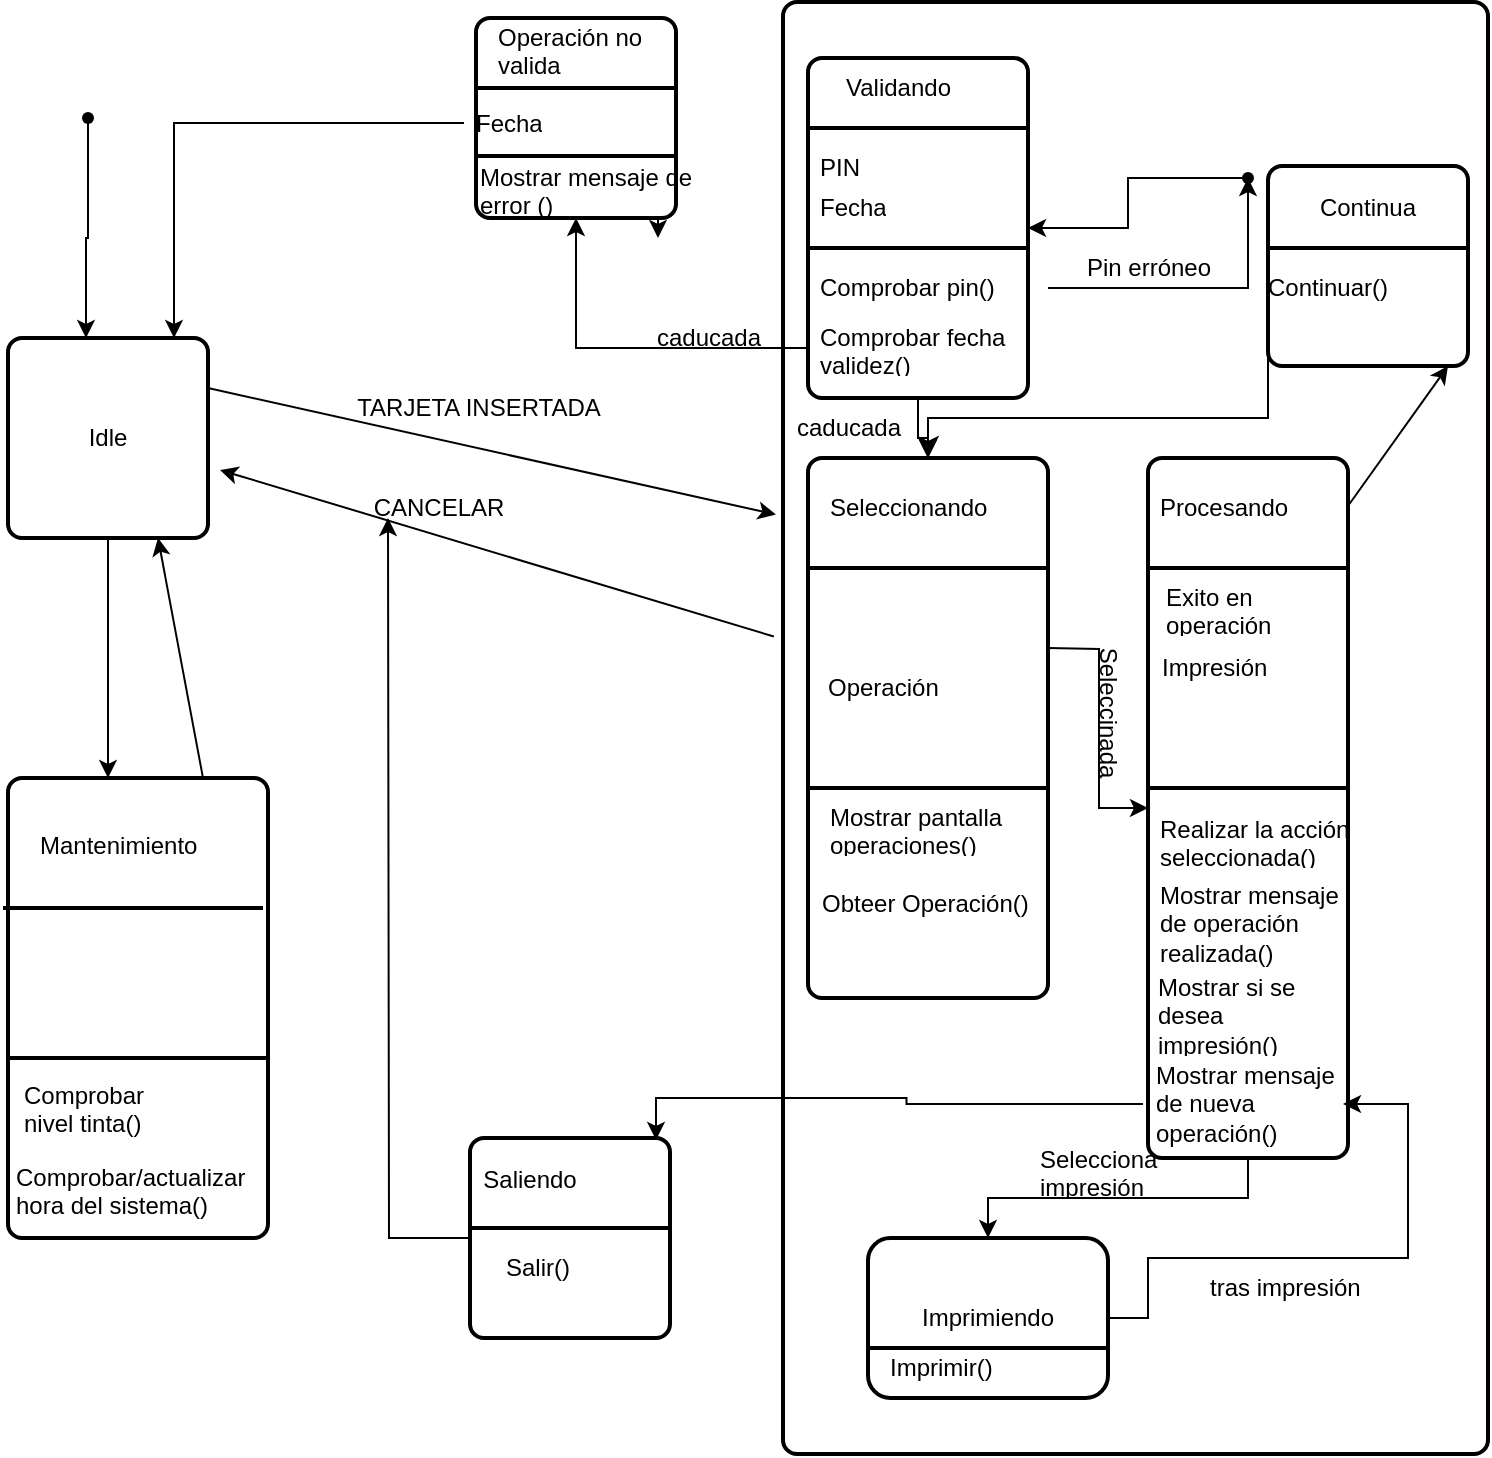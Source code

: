 <mxfile version="20.8.16" type="device"><diagram id="prtHgNgQTEPvFCAcTncT" name="Page-1"><mxGraphModel dx="1658" dy="828" grid="1" gridSize="10" guides="1" tooltips="1" connect="1" arrows="1" fold="1" page="1" pageScale="1" pageWidth="827" pageHeight="1169" math="0" shadow="0"><root><mxCell id="0"/><mxCell id="1" parent="0"/><mxCell id="qRAIEvkm79CRx9bSFiJr-3" style="edgeStyle=orthogonalEdgeStyle;rounded=0;orthogonalLoop=1;jettySize=auto;html=1;entryX=0.39;entryY=0;entryDx=0;entryDy=0;entryPerimeter=0;" edge="1" parent="1" source="qRAIEvkm79CRx9bSFiJr-1" target="qRAIEvkm79CRx9bSFiJr-2"><mxGeometry relative="1" as="geometry"/></mxCell><mxCell id="qRAIEvkm79CRx9bSFiJr-1" value="" style="shape=waypoint;sketch=0;fillStyle=solid;size=6;pointerEvents=1;points=[];fillColor=none;resizable=0;rotatable=0;perimeter=centerPerimeter;snapToPoint=1;" vertex="1" parent="1"><mxGeometry x="110" y="100" width="20" height="20" as="geometry"/></mxCell><mxCell id="qRAIEvkm79CRx9bSFiJr-4" style="edgeStyle=orthogonalEdgeStyle;rounded=0;orthogonalLoop=1;jettySize=auto;html=1;" edge="1" parent="1" source="qRAIEvkm79CRx9bSFiJr-2" target="qRAIEvkm79CRx9bSFiJr-5"><mxGeometry relative="1" as="geometry"><mxPoint x="100" y="500" as="targetPoint"/><Array as="points"><mxPoint x="100" y="480"/></Array></mxGeometry></mxCell><mxCell id="qRAIEvkm79CRx9bSFiJr-2" value="Idle" style="rounded=1;whiteSpace=wrap;html=1;absoluteArcSize=1;arcSize=14;strokeWidth=2;" vertex="1" parent="1"><mxGeometry x="80" y="220" width="100" height="100" as="geometry"/></mxCell><mxCell id="qRAIEvkm79CRx9bSFiJr-5" value="" style="rounded=1;whiteSpace=wrap;html=1;absoluteArcSize=1;arcSize=14;strokeWidth=2;" vertex="1" parent="1"><mxGeometry x="80" y="440" width="130" height="230" as="geometry"/></mxCell><mxCell id="qRAIEvkm79CRx9bSFiJr-7" value="Mantenimiento" style="text;strokeColor=none;fillColor=none;align=left;verticalAlign=top;spacingLeft=4;spacingRight=4;overflow=hidden;rotatable=0;points=[[0,0.5],[1,0.5]];portConstraint=eastwest;whiteSpace=wrap;html=1;" vertex="1" parent="1"><mxGeometry x="90" y="460" width="90" height="26" as="geometry"/></mxCell><mxCell id="qRAIEvkm79CRx9bSFiJr-8" value="Comprobar nivel tinta()" style="text;strokeColor=none;fillColor=none;align=left;verticalAlign=top;spacingLeft=4;spacingRight=4;overflow=hidden;rotatable=0;points=[[0,0.5],[1,0.5]];portConstraint=eastwest;whiteSpace=wrap;html=1;" vertex="1" parent="1"><mxGeometry x="82" y="585" width="90" height="36" as="geometry"/></mxCell><mxCell id="qRAIEvkm79CRx9bSFiJr-10" value="" style="endArrow=classic;html=1;rounded=0;exitX=0.75;exitY=0;exitDx=0;exitDy=0;entryX=0.75;entryY=1;entryDx=0;entryDy=0;" edge="1" parent="1" source="qRAIEvkm79CRx9bSFiJr-5" target="qRAIEvkm79CRx9bSFiJr-2"><mxGeometry width="50" height="50" relative="1" as="geometry"><mxPoint x="390" y="440" as="sourcePoint"/><mxPoint x="440" y="390" as="targetPoint"/></mxGeometry></mxCell><mxCell id="qRAIEvkm79CRx9bSFiJr-11" value="" style="endArrow=classic;html=1;rounded=0;exitX=1;exitY=0.25;exitDx=0;exitDy=0;startArrow=none;entryX=-0.01;entryY=0.353;entryDx=0;entryDy=0;entryPerimeter=0;" edge="1" parent="1" source="qRAIEvkm79CRx9bSFiJr-2" target="qRAIEvkm79CRx9bSFiJr-15"><mxGeometry width="50" height="50" relative="1" as="geometry"><mxPoint x="370" y="237.5" as="sourcePoint"/><mxPoint x="430" y="238" as="targetPoint"/></mxGeometry></mxCell><mxCell id="qRAIEvkm79CRx9bSFiJr-15" value="" style="rounded=1;whiteSpace=wrap;html=1;absoluteArcSize=1;arcSize=14;strokeWidth=2;" vertex="1" parent="1"><mxGeometry x="467.5" y="52" width="352.5" height="726" as="geometry"/></mxCell><mxCell id="qRAIEvkm79CRx9bSFiJr-16" value="CANCELAR" style="text;html=1;align=center;verticalAlign=middle;resizable=0;points=[];autosize=1;strokeColor=none;fillColor=none;" vertex="1" parent="1"><mxGeometry x="250" y="290" width="90" height="30" as="geometry"/></mxCell><mxCell id="qRAIEvkm79CRx9bSFiJr-17" value="" style="endArrow=classic;html=1;rounded=0;exitX=-0.013;exitY=0.437;exitDx=0;exitDy=0;exitPerimeter=0;entryX=1.06;entryY=0.66;entryDx=0;entryDy=0;entryPerimeter=0;" edge="1" parent="1" source="qRAIEvkm79CRx9bSFiJr-15" target="qRAIEvkm79CRx9bSFiJr-2"><mxGeometry width="50" height="50" relative="1" as="geometry"><mxPoint x="390" y="440" as="sourcePoint"/><mxPoint x="440" y="390" as="targetPoint"/></mxGeometry></mxCell><mxCell id="qRAIEvkm79CRx9bSFiJr-18" value="TARJETA INSERTADA" style="text;html=1;align=center;verticalAlign=middle;resizable=0;points=[];autosize=1;strokeColor=none;fillColor=none;" vertex="1" parent="1"><mxGeometry x="240" y="240" width="150" height="30" as="geometry"/></mxCell><mxCell id="qRAIEvkm79CRx9bSFiJr-22" value="" style="edgeStyle=orthogonalEdgeStyle;rounded=0;orthogonalLoop=1;jettySize=auto;html=1;" edge="1" parent="1" source="qRAIEvkm79CRx9bSFiJr-19" target="qRAIEvkm79CRx9bSFiJr-21"><mxGeometry relative="1" as="geometry"/></mxCell><mxCell id="qRAIEvkm79CRx9bSFiJr-19" value="" style="shape=waypoint;sketch=0;fillStyle=solid;size=6;pointerEvents=1;points=[];fillColor=none;resizable=0;rotatable=0;perimeter=centerPerimeter;snapToPoint=1;" vertex="1" parent="1"><mxGeometry x="690" y="130" width="20" height="20" as="geometry"/></mxCell><mxCell id="qRAIEvkm79CRx9bSFiJr-28" value="" style="edgeStyle=orthogonalEdgeStyle;rounded=0;orthogonalLoop=1;jettySize=auto;html=1;" edge="1" parent="1" source="qRAIEvkm79CRx9bSFiJr-21" target="qRAIEvkm79CRx9bSFiJr-27"><mxGeometry relative="1" as="geometry"/></mxCell><mxCell id="qRAIEvkm79CRx9bSFiJr-21" value="" style="rounded=1;whiteSpace=wrap;html=1;absoluteArcSize=1;arcSize=14;strokeWidth=2;" vertex="1" parent="1"><mxGeometry x="480" y="80" width="110" height="170" as="geometry"/></mxCell><mxCell id="qRAIEvkm79CRx9bSFiJr-23" value="" style="line;strokeWidth=2;html=1;" vertex="1" parent="1"><mxGeometry x="480" y="170" width="110" height="10" as="geometry"/></mxCell><mxCell id="qRAIEvkm79CRx9bSFiJr-24" value="Validando" style="text;strokeColor=none;fillColor=none;align=left;verticalAlign=middle;spacingLeft=4;spacingRight=4;overflow=hidden;points=[[0,0.5],[1,0.5]];portConstraint=eastwest;rotatable=0;whiteSpace=wrap;html=1;" vertex="1" parent="1"><mxGeometry x="492.5" y="80" width="80" height="30" as="geometry"/></mxCell><mxCell id="qRAIEvkm79CRx9bSFiJr-50" style="edgeStyle=orthogonalEdgeStyle;rounded=0;orthogonalLoop=1;jettySize=auto;html=1;entryX=0.5;entryY=0.3;entryDx=0;entryDy=0;entryPerimeter=0;" edge="1" parent="1" source="qRAIEvkm79CRx9bSFiJr-25" target="qRAIEvkm79CRx9bSFiJr-19"><mxGeometry relative="1" as="geometry"/></mxCell><mxCell id="qRAIEvkm79CRx9bSFiJr-25" value="Comprobar pin()" style="text;strokeColor=none;fillColor=none;align=left;verticalAlign=middle;spacingLeft=4;spacingRight=4;overflow=hidden;points=[[0,0.5],[1,0.5]];portConstraint=eastwest;rotatable=0;whiteSpace=wrap;html=1;" vertex="1" parent="1"><mxGeometry x="480" y="180" width="120" height="30" as="geometry"/></mxCell><mxCell id="qRAIEvkm79CRx9bSFiJr-53" value="" style="edgeStyle=orthogonalEdgeStyle;rounded=0;orthogonalLoop=1;jettySize=auto;html=1;" edge="1" parent="1" source="qRAIEvkm79CRx9bSFiJr-26" target="qRAIEvkm79CRx9bSFiJr-56"><mxGeometry relative="1" as="geometry"><mxPoint x="380" y="160" as="targetPoint"/></mxGeometry></mxCell><mxCell id="qRAIEvkm79CRx9bSFiJr-26" value="Comprobar fecha validez()" style="text;strokeColor=none;fillColor=none;align=left;verticalAlign=middle;spacingLeft=4;spacingRight=4;overflow=hidden;points=[[0,0.5],[1,0.5]];portConstraint=eastwest;rotatable=0;whiteSpace=wrap;html=1;" vertex="1" parent="1"><mxGeometry x="480" y="210" width="120" height="30" as="geometry"/></mxCell><mxCell id="qRAIEvkm79CRx9bSFiJr-27" value="" style="rounded=1;whiteSpace=wrap;html=1;absoluteArcSize=1;arcSize=14;strokeWidth=2;" vertex="1" parent="1"><mxGeometry x="480" y="280" width="120" height="270" as="geometry"/></mxCell><mxCell id="qRAIEvkm79CRx9bSFiJr-29" value="" style="line;strokeWidth=2;html=1;" vertex="1" parent="1"><mxGeometry x="480" y="330" width="120" height="10" as="geometry"/></mxCell><mxCell id="qRAIEvkm79CRx9bSFiJr-30" value="Seleccionando" style="text;strokeColor=none;fillColor=none;align=left;verticalAlign=middle;spacingLeft=4;spacingRight=4;overflow=hidden;points=[[0,0.5],[1,0.5]];portConstraint=eastwest;rotatable=0;whiteSpace=wrap;html=1;" vertex="1" parent="1"><mxGeometry x="485" y="290" width="95" height="30" as="geometry"/></mxCell><mxCell id="qRAIEvkm79CRx9bSFiJr-31" value="Comprobar/actualizar hora del sistema()" style="text;strokeColor=none;fillColor=none;align=left;verticalAlign=top;spacingLeft=4;spacingRight=4;overflow=hidden;rotatable=0;points=[[0,0.5],[1,0.5]];portConstraint=eastwest;whiteSpace=wrap;html=1;" vertex="1" parent="1"><mxGeometry x="77.5" y="626" width="135" height="44" as="geometry"/></mxCell><mxCell id="qRAIEvkm79CRx9bSFiJr-34" value="Obteer Operación()" style="text;strokeColor=none;fillColor=none;align=left;verticalAlign=middle;spacingLeft=4;spacingRight=4;overflow=hidden;points=[[0,0.5],[1,0.5]];portConstraint=eastwest;rotatable=0;whiteSpace=wrap;html=1;" vertex="1" parent="1"><mxGeometry x="481" y="488" width="120" height="30" as="geometry"/></mxCell><mxCell id="qRAIEvkm79CRx9bSFiJr-37" value="" style="line;strokeWidth=2;html=1;" vertex="1" parent="1"><mxGeometry x="80" y="575" width="130" height="10" as="geometry"/></mxCell><mxCell id="qRAIEvkm79CRx9bSFiJr-38" value="" style="line;strokeWidth=2;html=1;" vertex="1" parent="1"><mxGeometry x="77.5" y="500" width="130" height="10" as="geometry"/></mxCell><mxCell id="qRAIEvkm79CRx9bSFiJr-39" value="" style="line;strokeWidth=2;html=1;" vertex="1" parent="1"><mxGeometry x="480" y="110" width="110" height="10" as="geometry"/></mxCell><mxCell id="qRAIEvkm79CRx9bSFiJr-40" value="PIN" style="text;strokeColor=none;fillColor=none;align=left;verticalAlign=middle;spacingLeft=4;spacingRight=4;overflow=hidden;points=[[0,0.5],[1,0.5]];portConstraint=eastwest;rotatable=0;whiteSpace=wrap;html=1;" vertex="1" parent="1"><mxGeometry x="480" y="120" width="120" height="30" as="geometry"/></mxCell><mxCell id="qRAIEvkm79CRx9bSFiJr-41" value="Fecha" style="text;strokeColor=none;fillColor=none;align=left;verticalAlign=middle;spacingLeft=4;spacingRight=4;overflow=hidden;points=[[0,0.5],[1,0.5]];portConstraint=eastwest;rotatable=0;whiteSpace=wrap;html=1;" vertex="1" parent="1"><mxGeometry x="480" y="140" width="120" height="30" as="geometry"/></mxCell><mxCell id="qRAIEvkm79CRx9bSFiJr-42" value="" style="line;strokeWidth=2;html=1;" vertex="1" parent="1"><mxGeometry x="480" y="440" width="120" height="10" as="geometry"/></mxCell><mxCell id="qRAIEvkm79CRx9bSFiJr-47" value="" style="edgeStyle=orthogonalEdgeStyle;rounded=0;orthogonalLoop=1;jettySize=auto;html=1;" edge="1" parent="1" target="qRAIEvkm79CRx9bSFiJr-46"><mxGeometry relative="1" as="geometry"><mxPoint x="600" y="375" as="sourcePoint"/></mxGeometry></mxCell><mxCell id="qRAIEvkm79CRx9bSFiJr-45" value="Operación" style="text;strokeColor=none;fillColor=none;align=left;verticalAlign=middle;spacingLeft=4;spacingRight=4;overflow=hidden;points=[[0,0.5],[1,0.5]];portConstraint=eastwest;rotatable=0;whiteSpace=wrap;html=1;" vertex="1" parent="1"><mxGeometry x="483.5" y="380" width="115" height="30" as="geometry"/></mxCell><mxCell id="qRAIEvkm79CRx9bSFiJr-77" style="edgeStyle=orthogonalEdgeStyle;rounded=0;orthogonalLoop=1;jettySize=auto;html=1;exitX=0.5;exitY=1;exitDx=0;exitDy=0;" edge="1" parent="1" source="qRAIEvkm79CRx9bSFiJr-46" target="qRAIEvkm79CRx9bSFiJr-76"><mxGeometry relative="1" as="geometry"/></mxCell><mxCell id="qRAIEvkm79CRx9bSFiJr-46" value="" style="rounded=1;whiteSpace=wrap;html=1;absoluteArcSize=1;arcSize=14;strokeWidth=2;" vertex="1" parent="1"><mxGeometry x="650" y="280" width="100" height="350" as="geometry"/></mxCell><mxCell id="qRAIEvkm79CRx9bSFiJr-48" value="" style="line;strokeWidth=2;html=1;" vertex="1" parent="1"><mxGeometry x="650" y="330" width="100" height="10" as="geometry"/></mxCell><mxCell id="qRAIEvkm79CRx9bSFiJr-49" value="Procesando" style="text;strokeColor=none;fillColor=none;align=left;verticalAlign=middle;spacingLeft=4;spacingRight=4;overflow=hidden;points=[[0,0.5],[1,0.5]];portConstraint=eastwest;rotatable=0;whiteSpace=wrap;html=1;" vertex="1" parent="1"><mxGeometry x="650" y="290" width="95" height="30" as="geometry"/></mxCell><mxCell id="qRAIEvkm79CRx9bSFiJr-51" value="Pin erróneo" style="text;html=1;align=center;verticalAlign=middle;resizable=0;points=[];autosize=1;strokeColor=none;fillColor=none;" vertex="1" parent="1"><mxGeometry x="605" y="170" width="90" height="30" as="geometry"/></mxCell><mxCell id="qRAIEvkm79CRx9bSFiJr-55" value="caducada" style="text;html=1;align=center;verticalAlign=middle;resizable=0;points=[];autosize=1;strokeColor=none;fillColor=none;" vertex="1" parent="1"><mxGeometry x="390" y="205" width="80" height="30" as="geometry"/></mxCell><mxCell id="qRAIEvkm79CRx9bSFiJr-60" style="edgeStyle=orthogonalEdgeStyle;rounded=0;orthogonalLoop=1;jettySize=auto;html=1;exitX=0.75;exitY=1;exitDx=0;exitDy=0;" edge="1" parent="1" source="qRAIEvkm79CRx9bSFiJr-56"><mxGeometry relative="1" as="geometry"><mxPoint x="405" y="170" as="targetPoint"/></mxGeometry></mxCell><mxCell id="qRAIEvkm79CRx9bSFiJr-56" value="" style="rounded=1;whiteSpace=wrap;html=1;absoluteArcSize=1;arcSize=14;strokeWidth=2;" vertex="1" parent="1"><mxGeometry x="314" y="60" width="100" height="100" as="geometry"/></mxCell><mxCell id="qRAIEvkm79CRx9bSFiJr-57" value="" style="line;strokeWidth=2;html=1;" vertex="1" parent="1"><mxGeometry x="315" y="90" width="100" height="10" as="geometry"/></mxCell><mxCell id="qRAIEvkm79CRx9bSFiJr-58" value="Operación no valida" style="text;strokeColor=none;fillColor=none;align=left;verticalAlign=middle;spacingLeft=4;spacingRight=4;overflow=hidden;points=[[0,0.5],[1,0.5]];portConstraint=eastwest;rotatable=0;whiteSpace=wrap;html=1;" vertex="1" parent="1"><mxGeometry x="319" y="60" width="95" height="30" as="geometry"/></mxCell><mxCell id="qRAIEvkm79CRx9bSFiJr-59" value="" style="line;strokeWidth=2;html=1;" vertex="1" parent="1"><mxGeometry x="315" y="124" width="100" height="10" as="geometry"/></mxCell><mxCell id="qRAIEvkm79CRx9bSFiJr-64" style="edgeStyle=orthogonalEdgeStyle;rounded=0;orthogonalLoop=1;jettySize=auto;html=1;entryX=0.83;entryY=0;entryDx=0;entryDy=0;entryPerimeter=0;" edge="1" parent="1" source="qRAIEvkm79CRx9bSFiJr-61" target="qRAIEvkm79CRx9bSFiJr-2"><mxGeometry relative="1" as="geometry"/></mxCell><mxCell id="qRAIEvkm79CRx9bSFiJr-61" value="Fecha" style="text;strokeColor=none;fillColor=none;align=left;verticalAlign=middle;spacingLeft=4;spacingRight=4;overflow=hidden;points=[[0,0.5],[1,0.5]];portConstraint=eastwest;rotatable=0;whiteSpace=wrap;html=1;" vertex="1" parent="1"><mxGeometry x="308" y="95" width="106" height="35" as="geometry"/></mxCell><mxCell id="qRAIEvkm79CRx9bSFiJr-62" value="Mostrar mensaje de error ()" style="text;strokeColor=none;fillColor=none;align=left;verticalAlign=middle;spacingLeft=4;spacingRight=4;overflow=hidden;points=[[0,0.5],[1,0.5]];portConstraint=eastwest;rotatable=0;whiteSpace=wrap;html=1;" vertex="1" parent="1"><mxGeometry x="310" y="130" width="120" height="30" as="geometry"/></mxCell><mxCell id="qRAIEvkm79CRx9bSFiJr-65" value="" style="line;strokeWidth=2;html=1;" vertex="1" parent="1"><mxGeometry x="650" y="440" width="100" height="10" as="geometry"/></mxCell><mxCell id="qRAIEvkm79CRx9bSFiJr-66" value="Realizar la acción seleccionada()" style="text;strokeColor=none;fillColor=none;align=left;verticalAlign=middle;spacingLeft=4;spacingRight=4;overflow=hidden;points=[[0,0.5],[1,0.5]];portConstraint=eastwest;rotatable=0;whiteSpace=wrap;html=1;" vertex="1" parent="1"><mxGeometry x="650" y="456" width="120" height="30" as="geometry"/></mxCell><mxCell id="qRAIEvkm79CRx9bSFiJr-67" value="Mostrar mensaje de operación realizada()" style="text;strokeColor=none;fillColor=none;align=left;verticalAlign=middle;spacingLeft=4;spacingRight=4;overflow=hidden;points=[[0,0.5],[1,0.5]];portConstraint=eastwest;rotatable=0;whiteSpace=wrap;html=1;" vertex="1" parent="1"><mxGeometry x="650" y="488" width="100" height="50" as="geometry"/></mxCell><mxCell id="qRAIEvkm79CRx9bSFiJr-97" style="edgeStyle=orthogonalEdgeStyle;rounded=0;orthogonalLoop=1;jettySize=auto;html=1;entryX=0.93;entryY=0.01;entryDx=0;entryDy=0;entryPerimeter=0;" edge="1" parent="1" source="qRAIEvkm79CRx9bSFiJr-69" target="qRAIEvkm79CRx9bSFiJr-93"><mxGeometry relative="1" as="geometry"/></mxCell><mxCell id="qRAIEvkm79CRx9bSFiJr-69" value="Mostrar mensaje de nueva operación()" style="text;strokeColor=none;fillColor=none;align=left;verticalAlign=middle;spacingLeft=4;spacingRight=4;overflow=hidden;points=[[0,0.5],[1,0.5]];portConstraint=eastwest;rotatable=0;whiteSpace=wrap;html=1;" vertex="1" parent="1"><mxGeometry x="647.5" y="578" width="100" height="50" as="geometry"/></mxCell><mxCell id="qRAIEvkm79CRx9bSFiJr-70" value="Exito en operación" style="text;strokeColor=none;fillColor=none;align=left;verticalAlign=middle;spacingLeft=4;spacingRight=4;overflow=hidden;points=[[0,0.5],[1,0.5]];portConstraint=eastwest;rotatable=0;whiteSpace=wrap;html=1;" vertex="1" parent="1"><mxGeometry x="652.5" y="340" width="87.5" height="30" as="geometry"/></mxCell><mxCell id="qRAIEvkm79CRx9bSFiJr-74" value="" style="edgeStyle=elbowEdgeStyle;elbow=vertical;endArrow=classic;html=1;curved=0;rounded=0;endSize=8;startSize=8;exitX=0;exitY=0.75;exitDx=0;exitDy=0;" edge="1" parent="1" source="qRAIEvkm79CRx9bSFiJr-99" target="qRAIEvkm79CRx9bSFiJr-27"><mxGeometry width="50" height="50" relative="1" as="geometry"><mxPoint x="390" y="490" as="sourcePoint"/><mxPoint x="440" y="440" as="targetPoint"/><Array as="points"><mxPoint x="640" y="260"/></Array></mxGeometry></mxCell><mxCell id="qRAIEvkm79CRx9bSFiJr-90" style="edgeStyle=orthogonalEdgeStyle;rounded=0;orthogonalLoop=1;jettySize=auto;html=1;exitX=1;exitY=0.5;exitDx=0;exitDy=0;" edge="1" parent="1" source="qRAIEvkm79CRx9bSFiJr-76" target="qRAIEvkm79CRx9bSFiJr-69"><mxGeometry relative="1" as="geometry"><Array as="points"><mxPoint x="650" y="710"/><mxPoint x="650" y="680"/><mxPoint x="780" y="680"/><mxPoint x="780" y="603"/></Array></mxGeometry></mxCell><mxCell id="qRAIEvkm79CRx9bSFiJr-76" value="Imprimiendo" style="whiteSpace=wrap;html=1;rounded=1;arcSize=14;strokeWidth=2;" vertex="1" parent="1"><mxGeometry x="510" y="670" width="120" height="80" as="geometry"/></mxCell><mxCell id="qRAIEvkm79CRx9bSFiJr-78" value="Selecciona impresión" style="text;strokeColor=none;fillColor=none;align=left;verticalAlign=middle;spacingLeft=4;spacingRight=4;overflow=hidden;points=[[0,0.5],[1,0.5]];portConstraint=eastwest;rotatable=0;whiteSpace=wrap;html=1;" vertex="1" parent="1"><mxGeometry x="590" y="621" width="95" height="30" as="geometry"/></mxCell><mxCell id="qRAIEvkm79CRx9bSFiJr-79" value="caducada" style="text;html=1;align=center;verticalAlign=middle;resizable=0;points=[];autosize=1;strokeColor=none;fillColor=none;" vertex="1" parent="1"><mxGeometry x="460" y="250" width="80" height="30" as="geometry"/></mxCell><mxCell id="qRAIEvkm79CRx9bSFiJr-81" value="Mostrar pantalla operaciones()" style="text;strokeColor=none;fillColor=none;align=left;verticalAlign=middle;spacingLeft=4;spacingRight=4;overflow=hidden;points=[[0,0.5],[1,0.5]];portConstraint=eastwest;rotatable=0;whiteSpace=wrap;html=1;" vertex="1" parent="1"><mxGeometry x="485" y="450" width="120" height="30" as="geometry"/></mxCell><mxCell id="qRAIEvkm79CRx9bSFiJr-82" value="Seleccinada" style="text;html=1;align=center;verticalAlign=middle;resizable=0;points=[];autosize=1;strokeColor=none;fillColor=none;rotation=90;" vertex="1" parent="1"><mxGeometry x="585" y="392" width="90" height="30" as="geometry"/></mxCell><mxCell id="qRAIEvkm79CRx9bSFiJr-83" value="Impresión" style="text;strokeColor=none;fillColor=none;align=left;verticalAlign=middle;spacingLeft=4;spacingRight=4;overflow=hidden;points=[[0,0.5],[1,0.5]];portConstraint=eastwest;rotatable=0;whiteSpace=wrap;html=1;" vertex="1" parent="1"><mxGeometry x="651" y="370" width="87.5" height="30" as="geometry"/></mxCell><mxCell id="qRAIEvkm79CRx9bSFiJr-84" value="Mostrar si se desea impresión()" style="text;strokeColor=none;fillColor=none;align=left;verticalAlign=middle;spacingLeft=4;spacingRight=4;overflow=hidden;points=[[0,0.5],[1,0.5]];portConstraint=eastwest;rotatable=0;whiteSpace=wrap;html=1;" vertex="1" parent="1"><mxGeometry x="649" y="535" width="100" height="45" as="geometry"/></mxCell><mxCell id="qRAIEvkm79CRx9bSFiJr-85" value="" style="line;strokeWidth=2;html=1;" vertex="1" parent="1"><mxGeometry x="510" y="720" width="120" height="10" as="geometry"/></mxCell><mxCell id="qRAIEvkm79CRx9bSFiJr-86" value="Imprimir()" style="text;strokeColor=none;fillColor=none;align=left;verticalAlign=middle;spacingLeft=4;spacingRight=4;overflow=hidden;points=[[0,0.5],[1,0.5]];portConstraint=eastwest;rotatable=0;whiteSpace=wrap;html=1;" vertex="1" parent="1"><mxGeometry x="515" y="720" width="115" height="30" as="geometry"/></mxCell><mxCell id="qRAIEvkm79CRx9bSFiJr-91" value="tras impresión" style="text;strokeColor=none;fillColor=none;align=left;verticalAlign=middle;spacingLeft=4;spacingRight=4;overflow=hidden;points=[[0,0.5],[1,0.5]];portConstraint=eastwest;rotatable=0;whiteSpace=wrap;html=1;" vertex="1" parent="1"><mxGeometry x="675" y="680" width="95" height="30" as="geometry"/></mxCell><mxCell id="qRAIEvkm79CRx9bSFiJr-98" style="edgeStyle=orthogonalEdgeStyle;rounded=0;orthogonalLoop=1;jettySize=auto;html=1;" edge="1" parent="1" source="qRAIEvkm79CRx9bSFiJr-93"><mxGeometry relative="1" as="geometry"><mxPoint x="270" y="310" as="targetPoint"/></mxGeometry></mxCell><mxCell id="qRAIEvkm79CRx9bSFiJr-93" value="" style="rounded=1;whiteSpace=wrap;html=1;absoluteArcSize=1;arcSize=14;strokeWidth=2;" vertex="1" parent="1"><mxGeometry x="311" y="620" width="100" height="100" as="geometry"/></mxCell><mxCell id="qRAIEvkm79CRx9bSFiJr-94" value="" style="line;strokeWidth=2;html=1;" vertex="1" parent="1"><mxGeometry x="310" y="660" width="100" height="10" as="geometry"/></mxCell><mxCell id="qRAIEvkm79CRx9bSFiJr-95" value="Saliendo" style="text;html=1;strokeColor=none;fillColor=none;align=center;verticalAlign=middle;whiteSpace=wrap;rounded=0;" vertex="1" parent="1"><mxGeometry x="311" y="626" width="60" height="30" as="geometry"/></mxCell><mxCell id="qRAIEvkm79CRx9bSFiJr-96" value="Salir()" style="text;html=1;strokeColor=none;fillColor=none;align=center;verticalAlign=middle;whiteSpace=wrap;rounded=0;" vertex="1" parent="1"><mxGeometry x="315" y="670" width="60" height="30" as="geometry"/></mxCell><mxCell id="qRAIEvkm79CRx9bSFiJr-99" value="" style="rounded=1;whiteSpace=wrap;html=1;absoluteArcSize=1;arcSize=14;strokeWidth=2;" vertex="1" parent="1"><mxGeometry x="710" y="134" width="100" height="100" as="geometry"/></mxCell><mxCell id="qRAIEvkm79CRx9bSFiJr-100" value="" style="line;strokeWidth=2;html=1;" vertex="1" parent="1"><mxGeometry x="710" y="170" width="100" height="10" as="geometry"/></mxCell><mxCell id="qRAIEvkm79CRx9bSFiJr-101" value="Continua" style="text;html=1;strokeColor=none;fillColor=none;align=center;verticalAlign=middle;whiteSpace=wrap;rounded=0;" vertex="1" parent="1"><mxGeometry x="730" y="140" width="60" height="30" as="geometry"/></mxCell><mxCell id="qRAIEvkm79CRx9bSFiJr-102" value="Continuar()" style="text;html=1;strokeColor=none;fillColor=none;align=center;verticalAlign=middle;whiteSpace=wrap;rounded=0;" vertex="1" parent="1"><mxGeometry x="710" y="180" width="60" height="30" as="geometry"/></mxCell><mxCell id="qRAIEvkm79CRx9bSFiJr-103" value="" style="endArrow=classic;html=1;rounded=0;" edge="1" parent="1"><mxGeometry width="50" height="50" relative="1" as="geometry"><mxPoint x="750" y="304" as="sourcePoint"/><mxPoint x="800" y="234" as="targetPoint"/></mxGeometry></mxCell></root></mxGraphModel></diagram></mxfile>